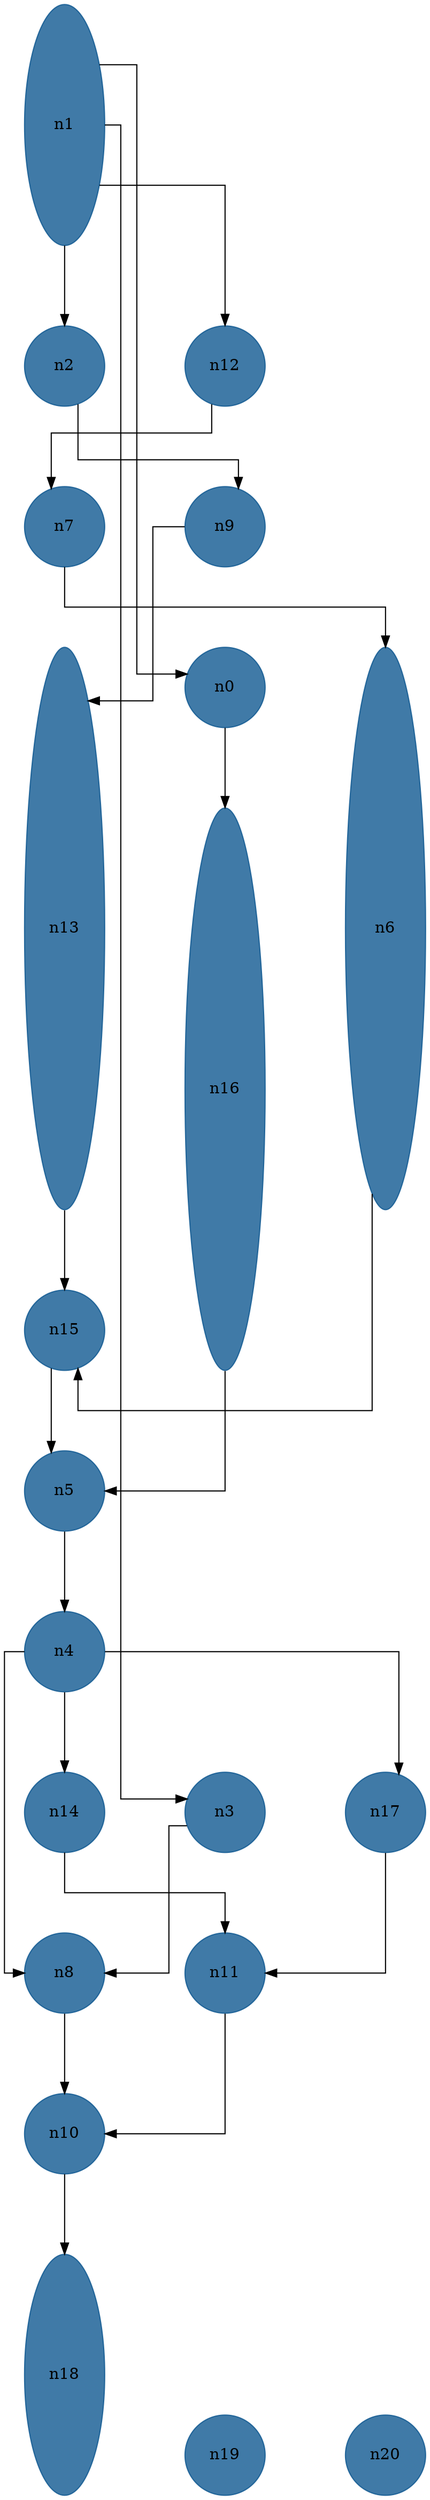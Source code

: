 //do not use DOT to generate pdf use NEATO or FDP
digraph{
layout="neato";
splines="ortho";
n1[shape="ellipse", style="filled", color="#004E8ABF", pos="0,31!", height="3", width="1"];
n1 -> n0;
n1 -> n2;
n1 -> n3;
n1 -> n12;
n2[shape="ellipse", style="filled", color="#004E8ABF", pos="0,28!", height="1", width="1"];
n2 -> n9;
n12[shape="ellipse", style="filled", color="#004E8ABF", pos="2,28!", height="1", width="1"];
n12 -> n7;
n7[shape="ellipse", style="filled", color="#004E8ABF", pos="0,26!", height="1", width="1"];
n7 -> n6;
n9[shape="ellipse", style="filled", color="#004E8ABF", pos="2,26!", height="1", width="1"];
n9 -> n13;
n13[shape="ellipse", style="filled", color="#004E8ABF", pos="0,21!", height="7", width="1"];
n13 -> n15;
n0[shape="ellipse", style="filled", color="#004E8ABF", pos="2,24!", height="1", width="1"];
n0 -> n16;
n6[shape="ellipse", style="filled", color="#004E8ABF", pos="4,21!", height="7", width="1"];
n6 -> n15;
n16[shape="ellipse", style="filled", color="#004E8ABF", pos="2,19!", height="7", width="1"];
n16 -> n5;
n15[shape="ellipse", style="filled", color="#004E8ABF", pos="0,16!", height="1", width="1"];
n15 -> n5;
n5[shape="ellipse", style="filled", color="#004E8ABF", pos="0,14!", height="1", width="1"];
n5 -> n4;
n4[shape="ellipse", style="filled", color="#004E8ABF", pos="0,12!", height="1", width="1"];
n4 -> n14;
n4 -> n17;
n4 -> n8;
n14[shape="ellipse", style="filled", color="#004E8ABF", pos="0,10!", height="1", width="1"];
n14 -> n11;
n3[shape="ellipse", style="filled", color="#004E8ABF", pos="2,10!", height="1", width="1"];
n3 -> n8;
n17[shape="ellipse", style="filled", color="#004E8ABF", pos="4,10!", height="1", width="1"];
n17 -> n11;
n8[shape="ellipse", style="filled", color="#004E8ABF", pos="0,8!", height="1", width="1"];
n8 -> n10;
n11[shape="ellipse", style="filled", color="#004E8ABF", pos="2,8!", height="1", width="1"];
n11 -> n10;
n10[shape="ellipse", style="filled", color="#004E8ABF", pos="0,6!", height="1", width="1"];
n10 -> n18;
n18[shape="ellipse", style="filled", color="#004E8ABF", pos="0,3!", height="3", width="1"];
n19[shape="ellipse", style="filled", color="#004E8ABF", pos="2,2!", height="1", width="1"];
n20[shape="ellipse", style="filled", color="#004E8ABF", pos="4,2!", height="1", width="1"];
}
